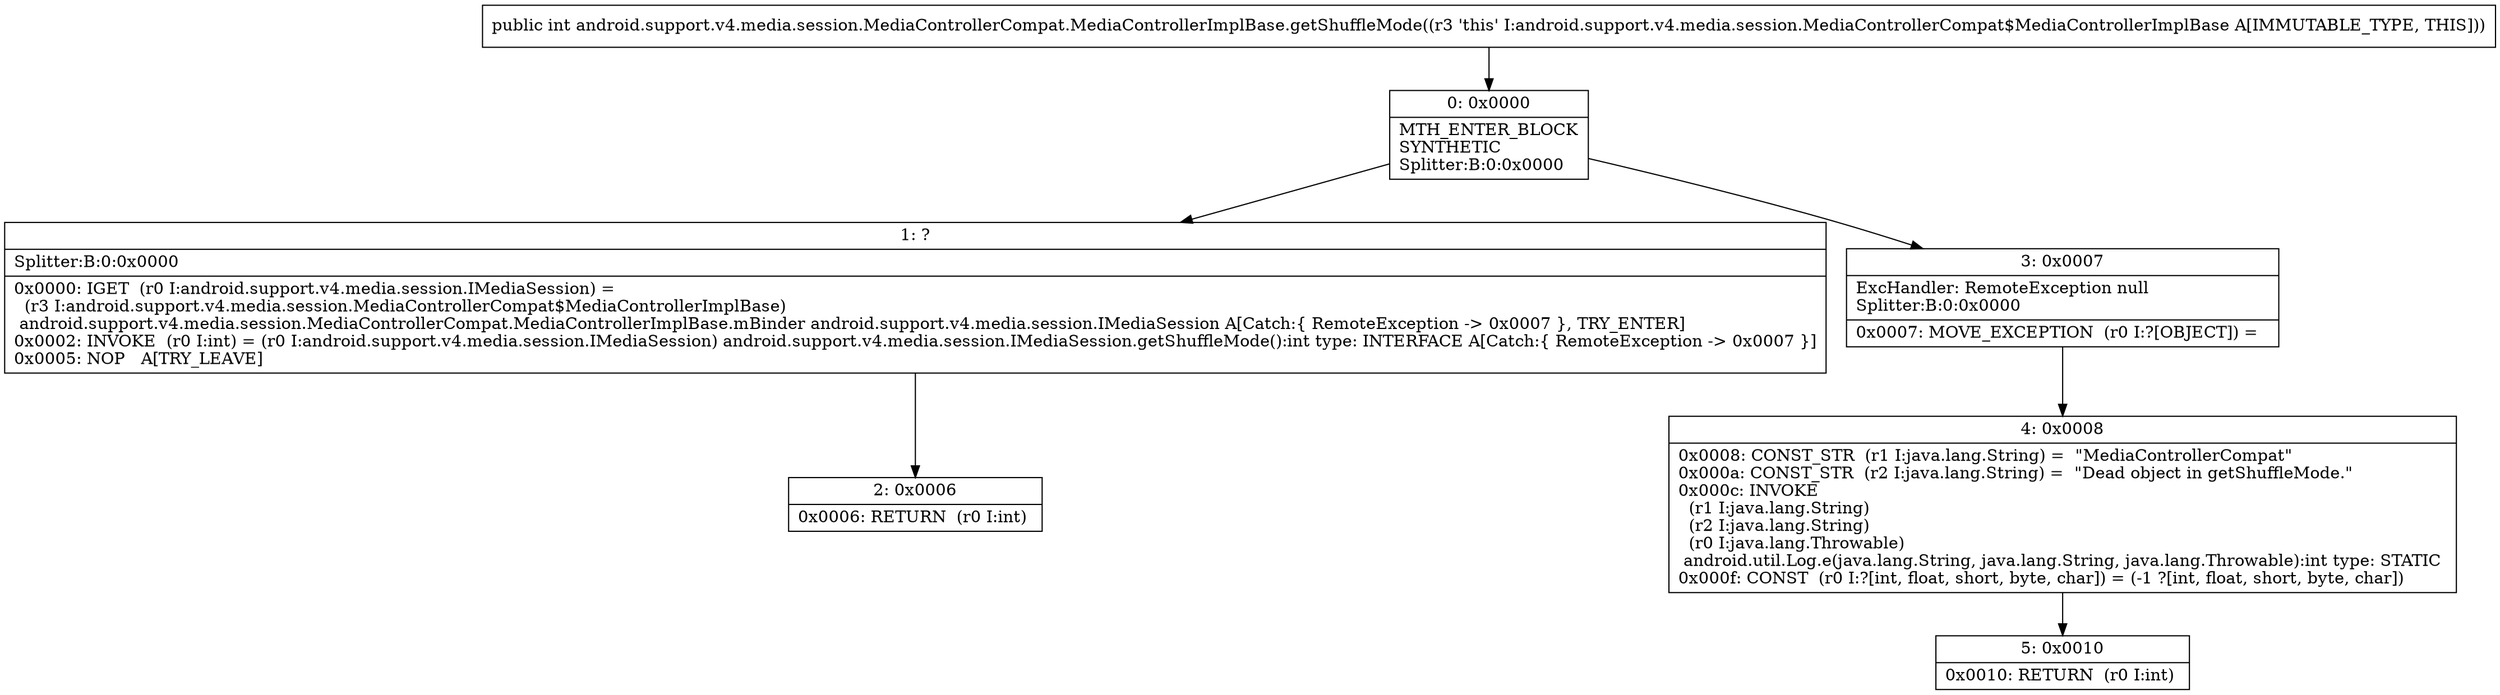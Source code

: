 digraph "CFG forandroid.support.v4.media.session.MediaControllerCompat.MediaControllerImplBase.getShuffleMode()I" {
Node_0 [shape=record,label="{0\:\ 0x0000|MTH_ENTER_BLOCK\lSYNTHETIC\lSplitter:B:0:0x0000\l}"];
Node_1 [shape=record,label="{1\:\ ?|Splitter:B:0:0x0000\l|0x0000: IGET  (r0 I:android.support.v4.media.session.IMediaSession) = \l  (r3 I:android.support.v4.media.session.MediaControllerCompat$MediaControllerImplBase)\l android.support.v4.media.session.MediaControllerCompat.MediaControllerImplBase.mBinder android.support.v4.media.session.IMediaSession A[Catch:\{ RemoteException \-\> 0x0007 \}, TRY_ENTER]\l0x0002: INVOKE  (r0 I:int) = (r0 I:android.support.v4.media.session.IMediaSession) android.support.v4.media.session.IMediaSession.getShuffleMode():int type: INTERFACE A[Catch:\{ RemoteException \-\> 0x0007 \}]\l0x0005: NOP   A[TRY_LEAVE]\l}"];
Node_2 [shape=record,label="{2\:\ 0x0006|0x0006: RETURN  (r0 I:int) \l}"];
Node_3 [shape=record,label="{3\:\ 0x0007|ExcHandler: RemoteException null\lSplitter:B:0:0x0000\l|0x0007: MOVE_EXCEPTION  (r0 I:?[OBJECT]) =  \l}"];
Node_4 [shape=record,label="{4\:\ 0x0008|0x0008: CONST_STR  (r1 I:java.lang.String) =  \"MediaControllerCompat\" \l0x000a: CONST_STR  (r2 I:java.lang.String) =  \"Dead object in getShuffleMode.\" \l0x000c: INVOKE  \l  (r1 I:java.lang.String)\l  (r2 I:java.lang.String)\l  (r0 I:java.lang.Throwable)\l android.util.Log.e(java.lang.String, java.lang.String, java.lang.Throwable):int type: STATIC \l0x000f: CONST  (r0 I:?[int, float, short, byte, char]) = (\-1 ?[int, float, short, byte, char]) \l}"];
Node_5 [shape=record,label="{5\:\ 0x0010|0x0010: RETURN  (r0 I:int) \l}"];
MethodNode[shape=record,label="{public int android.support.v4.media.session.MediaControllerCompat.MediaControllerImplBase.getShuffleMode((r3 'this' I:android.support.v4.media.session.MediaControllerCompat$MediaControllerImplBase A[IMMUTABLE_TYPE, THIS])) }"];
MethodNode -> Node_0;
Node_0 -> Node_1;
Node_0 -> Node_3;
Node_1 -> Node_2;
Node_3 -> Node_4;
Node_4 -> Node_5;
}

